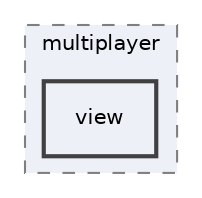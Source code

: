 digraph "include/multiplayer/view"
{
 // LATEX_PDF_SIZE
  edge [fontname="Helvetica",fontsize="10",labelfontname="Helvetica",labelfontsize="10"];
  node [fontname="Helvetica",fontsize="10",shape=record];
  compound=true
  subgraph clusterdir_c662be12d708fb1f538fb261da102ef9 {
    graph [ bgcolor="#edf0f7", pencolor="grey50", style="filled,dashed,", label="multiplayer", fontname="Helvetica", fontsize="10", URL="dir_c662be12d708fb1f538fb261da102ef9.html"]
  dir_89ff03143234ef1c2ed525ce8851b0fe [shape=box, label="view", style="filled,bold,", fillcolor="#edf0f7", color="grey25", URL="dir_89ff03143234ef1c2ed525ce8851b0fe.html"];
  }
}
